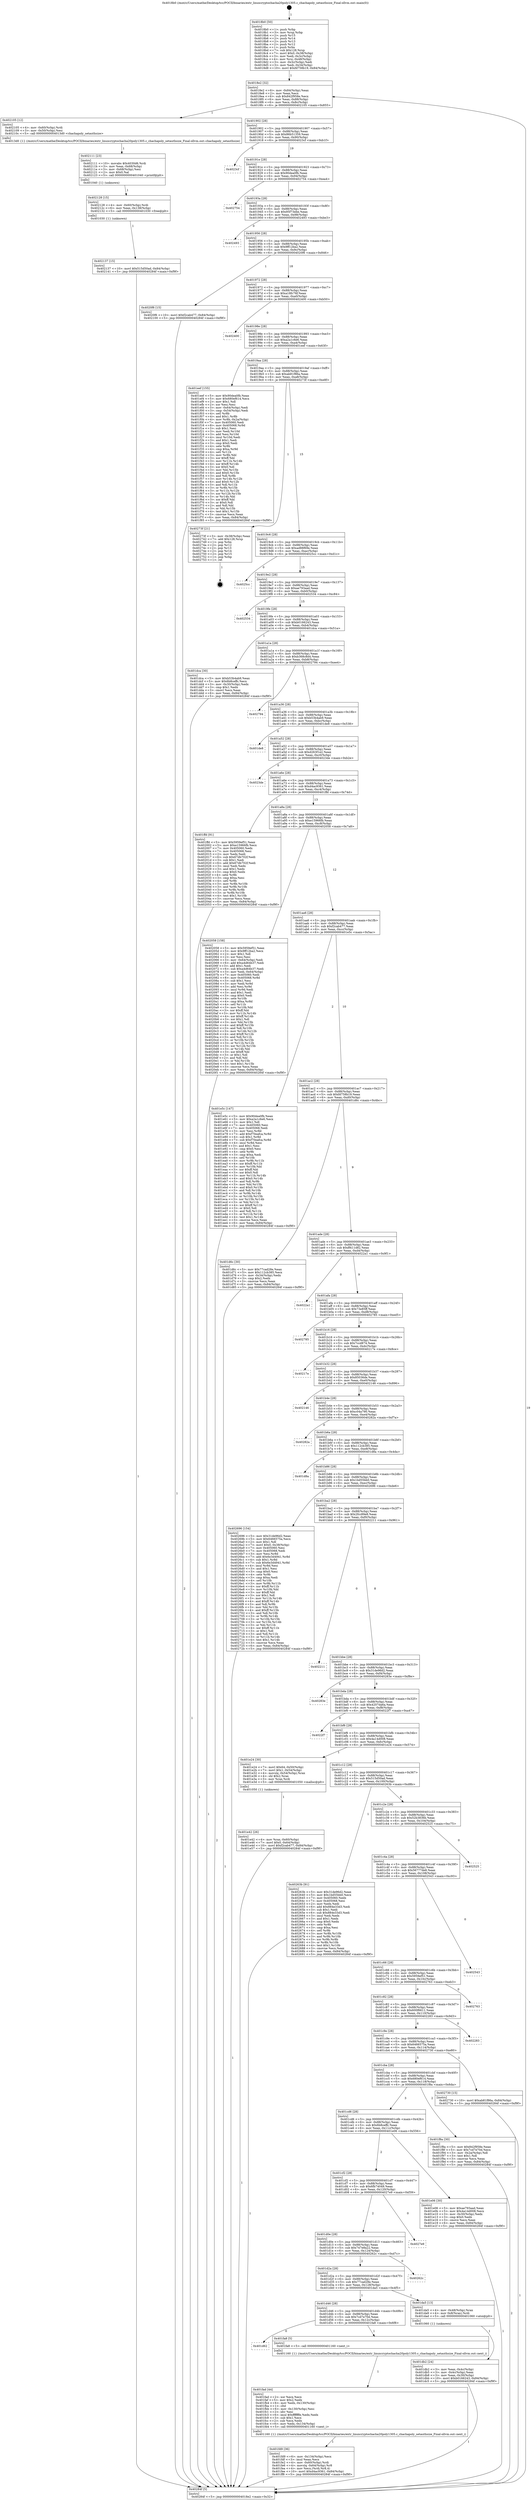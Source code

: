 digraph "0x4018b0" {
  label = "0x4018b0 (/mnt/c/Users/mathe/Desktop/tcc/POCII/binaries/extr_linuxcryptochacha20poly1305.c_chachapoly_setauthsize_Final-ollvm.out::main(0))"
  labelloc = "t"
  node[shape=record]

  Entry [label="",width=0.3,height=0.3,shape=circle,fillcolor=black,style=filled]
  "0x4018e2" [label="{
     0x4018e2 [32]\l
     | [instrs]\l
     &nbsp;&nbsp;0x4018e2 \<+6\>: mov -0x84(%rbp),%eax\l
     &nbsp;&nbsp;0x4018e8 \<+2\>: mov %eax,%ecx\l
     &nbsp;&nbsp;0x4018ea \<+6\>: sub $0x842f958e,%ecx\l
     &nbsp;&nbsp;0x4018f0 \<+6\>: mov %eax,-0x88(%rbp)\l
     &nbsp;&nbsp;0x4018f6 \<+6\>: mov %ecx,-0x8c(%rbp)\l
     &nbsp;&nbsp;0x4018fc \<+6\>: je 0000000000402105 \<main+0x855\>\l
  }"]
  "0x402105" [label="{
     0x402105 [12]\l
     | [instrs]\l
     &nbsp;&nbsp;0x402105 \<+4\>: mov -0x60(%rbp),%rdi\l
     &nbsp;&nbsp;0x402109 \<+3\>: mov -0x50(%rbp),%esi\l
     &nbsp;&nbsp;0x40210c \<+5\>: call 00000000004013d0 \<chachapoly_setauthsize\>\l
     | [calls]\l
     &nbsp;&nbsp;0x4013d0 \{1\} (/mnt/c/Users/mathe/Desktop/tcc/POCII/binaries/extr_linuxcryptochacha20poly1305.c_chachapoly_setauthsize_Final-ollvm.out::chachapoly_setauthsize)\l
  }"]
  "0x401902" [label="{
     0x401902 [28]\l
     | [instrs]\l
     &nbsp;&nbsp;0x401902 \<+5\>: jmp 0000000000401907 \<main+0x57\>\l
     &nbsp;&nbsp;0x401907 \<+6\>: mov -0x88(%rbp),%eax\l
     &nbsp;&nbsp;0x40190d \<+5\>: sub $0x86b51359,%eax\l
     &nbsp;&nbsp;0x401912 \<+6\>: mov %eax,-0x90(%rbp)\l
     &nbsp;&nbsp;0x401918 \<+6\>: je 00000000004023cf \<main+0xb1f\>\l
  }"]
  Exit [label="",width=0.3,height=0.3,shape=circle,fillcolor=black,style=filled,peripheries=2]
  "0x4023cf" [label="{
     0x4023cf\l
  }", style=dashed]
  "0x40191e" [label="{
     0x40191e [28]\l
     | [instrs]\l
     &nbsp;&nbsp;0x40191e \<+5\>: jmp 0000000000401923 \<main+0x73\>\l
     &nbsp;&nbsp;0x401923 \<+6\>: mov -0x88(%rbp),%eax\l
     &nbsp;&nbsp;0x401929 \<+5\>: sub $0x90dea0fb,%eax\l
     &nbsp;&nbsp;0x40192e \<+6\>: mov %eax,-0x94(%rbp)\l
     &nbsp;&nbsp;0x401934 \<+6\>: je 0000000000402754 \<main+0xea4\>\l
  }"]
  "0x402137" [label="{
     0x402137 [15]\l
     | [instrs]\l
     &nbsp;&nbsp;0x402137 \<+10\>: movl $0x515d50ad,-0x84(%rbp)\l
     &nbsp;&nbsp;0x402141 \<+5\>: jmp 000000000040284f \<main+0xf9f\>\l
  }"]
  "0x402754" [label="{
     0x402754\l
  }", style=dashed]
  "0x40193a" [label="{
     0x40193a [28]\l
     | [instrs]\l
     &nbsp;&nbsp;0x40193a \<+5\>: jmp 000000000040193f \<main+0x8f\>\l
     &nbsp;&nbsp;0x40193f \<+6\>: mov -0x88(%rbp),%eax\l
     &nbsp;&nbsp;0x401945 \<+5\>: sub $0x95f73ebe,%eax\l
     &nbsp;&nbsp;0x40194a \<+6\>: mov %eax,-0x98(%rbp)\l
     &nbsp;&nbsp;0x401950 \<+6\>: je 0000000000402493 \<main+0xbe3\>\l
  }"]
  "0x402128" [label="{
     0x402128 [15]\l
     | [instrs]\l
     &nbsp;&nbsp;0x402128 \<+4\>: mov -0x60(%rbp),%rdi\l
     &nbsp;&nbsp;0x40212c \<+6\>: mov %eax,-0x138(%rbp)\l
     &nbsp;&nbsp;0x402132 \<+5\>: call 0000000000401030 \<free@plt\>\l
     | [calls]\l
     &nbsp;&nbsp;0x401030 \{1\} (unknown)\l
  }"]
  "0x402493" [label="{
     0x402493\l
  }", style=dashed]
  "0x401956" [label="{
     0x401956 [28]\l
     | [instrs]\l
     &nbsp;&nbsp;0x401956 \<+5\>: jmp 000000000040195b \<main+0xab\>\l
     &nbsp;&nbsp;0x40195b \<+6\>: mov -0x88(%rbp),%eax\l
     &nbsp;&nbsp;0x401961 \<+5\>: sub $0x9ff12ba2,%eax\l
     &nbsp;&nbsp;0x401966 \<+6\>: mov %eax,-0x9c(%rbp)\l
     &nbsp;&nbsp;0x40196c \<+6\>: je 00000000004020f6 \<main+0x846\>\l
  }"]
  "0x402111" [label="{
     0x402111 [23]\l
     | [instrs]\l
     &nbsp;&nbsp;0x402111 \<+10\>: movabs $0x4030d6,%rdi\l
     &nbsp;&nbsp;0x40211b \<+3\>: mov %eax,-0x68(%rbp)\l
     &nbsp;&nbsp;0x40211e \<+3\>: mov -0x68(%rbp),%esi\l
     &nbsp;&nbsp;0x402121 \<+2\>: mov $0x0,%al\l
     &nbsp;&nbsp;0x402123 \<+5\>: call 0000000000401040 \<printf@plt\>\l
     | [calls]\l
     &nbsp;&nbsp;0x401040 \{1\} (unknown)\l
  }"]
  "0x4020f6" [label="{
     0x4020f6 [15]\l
     | [instrs]\l
     &nbsp;&nbsp;0x4020f6 \<+10\>: movl $0xf2cab477,-0x84(%rbp)\l
     &nbsp;&nbsp;0x402100 \<+5\>: jmp 000000000040284f \<main+0xf9f\>\l
  }"]
  "0x401972" [label="{
     0x401972 [28]\l
     | [instrs]\l
     &nbsp;&nbsp;0x401972 \<+5\>: jmp 0000000000401977 \<main+0xc7\>\l
     &nbsp;&nbsp;0x401977 \<+6\>: mov -0x88(%rbp),%eax\l
     &nbsp;&nbsp;0x40197d \<+5\>: sub $0xa18fc76f,%eax\l
     &nbsp;&nbsp;0x401982 \<+6\>: mov %eax,-0xa0(%rbp)\l
     &nbsp;&nbsp;0x401988 \<+6\>: je 0000000000402400 \<main+0xb50\>\l
  }"]
  "0x401fd9" [label="{
     0x401fd9 [36]\l
     | [instrs]\l
     &nbsp;&nbsp;0x401fd9 \<+6\>: mov -0x134(%rbp),%ecx\l
     &nbsp;&nbsp;0x401fdf \<+3\>: imul %eax,%ecx\l
     &nbsp;&nbsp;0x401fe2 \<+4\>: mov -0x60(%rbp),%rdi\l
     &nbsp;&nbsp;0x401fe6 \<+4\>: movslq -0x64(%rbp),%r8\l
     &nbsp;&nbsp;0x401fea \<+4\>: mov %ecx,(%rdi,%r8,4)\l
     &nbsp;&nbsp;0x401fee \<+10\>: movl $0xd4ac9361,-0x84(%rbp)\l
     &nbsp;&nbsp;0x401ff8 \<+5\>: jmp 000000000040284f \<main+0xf9f\>\l
  }"]
  "0x402400" [label="{
     0x402400\l
  }", style=dashed]
  "0x40198e" [label="{
     0x40198e [28]\l
     | [instrs]\l
     &nbsp;&nbsp;0x40198e \<+5\>: jmp 0000000000401993 \<main+0xe3\>\l
     &nbsp;&nbsp;0x401993 \<+6\>: mov -0x88(%rbp),%eax\l
     &nbsp;&nbsp;0x401999 \<+5\>: sub $0xa2a1c6e6,%eax\l
     &nbsp;&nbsp;0x40199e \<+6\>: mov %eax,-0xa4(%rbp)\l
     &nbsp;&nbsp;0x4019a4 \<+6\>: je 0000000000401eef \<main+0x63f\>\l
  }"]
  "0x401fad" [label="{
     0x401fad [44]\l
     | [instrs]\l
     &nbsp;&nbsp;0x401fad \<+2\>: xor %ecx,%ecx\l
     &nbsp;&nbsp;0x401faf \<+5\>: mov $0x2,%edx\l
     &nbsp;&nbsp;0x401fb4 \<+6\>: mov %edx,-0x130(%rbp)\l
     &nbsp;&nbsp;0x401fba \<+1\>: cltd\l
     &nbsp;&nbsp;0x401fbb \<+6\>: mov -0x130(%rbp),%esi\l
     &nbsp;&nbsp;0x401fc1 \<+2\>: idiv %esi\l
     &nbsp;&nbsp;0x401fc3 \<+6\>: imul $0xfffffffe,%edx,%edx\l
     &nbsp;&nbsp;0x401fc9 \<+3\>: sub $0x1,%ecx\l
     &nbsp;&nbsp;0x401fcc \<+2\>: sub %ecx,%edx\l
     &nbsp;&nbsp;0x401fce \<+6\>: mov %edx,-0x134(%rbp)\l
     &nbsp;&nbsp;0x401fd4 \<+5\>: call 0000000000401160 \<next_i\>\l
     | [calls]\l
     &nbsp;&nbsp;0x401160 \{1\} (/mnt/c/Users/mathe/Desktop/tcc/POCII/binaries/extr_linuxcryptochacha20poly1305.c_chachapoly_setauthsize_Final-ollvm.out::next_i)\l
  }"]
  "0x401eef" [label="{
     0x401eef [155]\l
     | [instrs]\l
     &nbsp;&nbsp;0x401eef \<+5\>: mov $0x90dea0fb,%eax\l
     &nbsp;&nbsp;0x401ef4 \<+5\>: mov $0x680ef614,%ecx\l
     &nbsp;&nbsp;0x401ef9 \<+2\>: mov $0x1,%dl\l
     &nbsp;&nbsp;0x401efb \<+2\>: xor %esi,%esi\l
     &nbsp;&nbsp;0x401efd \<+3\>: mov -0x64(%rbp),%edi\l
     &nbsp;&nbsp;0x401f00 \<+3\>: cmp -0x54(%rbp),%edi\l
     &nbsp;&nbsp;0x401f03 \<+4\>: setl %r8b\l
     &nbsp;&nbsp;0x401f07 \<+4\>: and $0x1,%r8b\l
     &nbsp;&nbsp;0x401f0b \<+4\>: mov %r8b,-0x2a(%rbp)\l
     &nbsp;&nbsp;0x401f0f \<+7\>: mov 0x405060,%edi\l
     &nbsp;&nbsp;0x401f16 \<+8\>: mov 0x405068,%r9d\l
     &nbsp;&nbsp;0x401f1e \<+3\>: sub $0x1,%esi\l
     &nbsp;&nbsp;0x401f21 \<+3\>: mov %edi,%r10d\l
     &nbsp;&nbsp;0x401f24 \<+3\>: add %esi,%r10d\l
     &nbsp;&nbsp;0x401f27 \<+4\>: imul %r10d,%edi\l
     &nbsp;&nbsp;0x401f2b \<+3\>: and $0x1,%edi\l
     &nbsp;&nbsp;0x401f2e \<+3\>: cmp $0x0,%edi\l
     &nbsp;&nbsp;0x401f31 \<+4\>: sete %r8b\l
     &nbsp;&nbsp;0x401f35 \<+4\>: cmp $0xa,%r9d\l
     &nbsp;&nbsp;0x401f39 \<+4\>: setl %r11b\l
     &nbsp;&nbsp;0x401f3d \<+3\>: mov %r8b,%bl\l
     &nbsp;&nbsp;0x401f40 \<+3\>: xor $0xff,%bl\l
     &nbsp;&nbsp;0x401f43 \<+3\>: mov %r11b,%r14b\l
     &nbsp;&nbsp;0x401f46 \<+4\>: xor $0xff,%r14b\l
     &nbsp;&nbsp;0x401f4a \<+3\>: xor $0x0,%dl\l
     &nbsp;&nbsp;0x401f4d \<+3\>: mov %bl,%r15b\l
     &nbsp;&nbsp;0x401f50 \<+4\>: and $0x0,%r15b\l
     &nbsp;&nbsp;0x401f54 \<+3\>: and %dl,%r8b\l
     &nbsp;&nbsp;0x401f57 \<+3\>: mov %r14b,%r12b\l
     &nbsp;&nbsp;0x401f5a \<+4\>: and $0x0,%r12b\l
     &nbsp;&nbsp;0x401f5e \<+3\>: and %dl,%r11b\l
     &nbsp;&nbsp;0x401f61 \<+3\>: or %r8b,%r15b\l
     &nbsp;&nbsp;0x401f64 \<+3\>: or %r11b,%r12b\l
     &nbsp;&nbsp;0x401f67 \<+3\>: xor %r12b,%r15b\l
     &nbsp;&nbsp;0x401f6a \<+3\>: or %r14b,%bl\l
     &nbsp;&nbsp;0x401f6d \<+3\>: xor $0xff,%bl\l
     &nbsp;&nbsp;0x401f70 \<+3\>: or $0x0,%dl\l
     &nbsp;&nbsp;0x401f73 \<+2\>: and %dl,%bl\l
     &nbsp;&nbsp;0x401f75 \<+3\>: or %bl,%r15b\l
     &nbsp;&nbsp;0x401f78 \<+4\>: test $0x1,%r15b\l
     &nbsp;&nbsp;0x401f7c \<+3\>: cmovne %ecx,%eax\l
     &nbsp;&nbsp;0x401f7f \<+6\>: mov %eax,-0x84(%rbp)\l
     &nbsp;&nbsp;0x401f85 \<+5\>: jmp 000000000040284f \<main+0xf9f\>\l
  }"]
  "0x4019aa" [label="{
     0x4019aa [28]\l
     | [instrs]\l
     &nbsp;&nbsp;0x4019aa \<+5\>: jmp 00000000004019af \<main+0xff\>\l
     &nbsp;&nbsp;0x4019af \<+6\>: mov -0x88(%rbp),%eax\l
     &nbsp;&nbsp;0x4019b5 \<+5\>: sub $0xab81f86a,%eax\l
     &nbsp;&nbsp;0x4019ba \<+6\>: mov %eax,-0xa8(%rbp)\l
     &nbsp;&nbsp;0x4019c0 \<+6\>: je 000000000040273f \<main+0xe8f\>\l
  }"]
  "0x401d62" [label="{
     0x401d62\l
  }", style=dashed]
  "0x40273f" [label="{
     0x40273f [21]\l
     | [instrs]\l
     &nbsp;&nbsp;0x40273f \<+3\>: mov -0x38(%rbp),%eax\l
     &nbsp;&nbsp;0x402742 \<+7\>: add $0x128,%rsp\l
     &nbsp;&nbsp;0x402749 \<+1\>: pop %rbx\l
     &nbsp;&nbsp;0x40274a \<+2\>: pop %r12\l
     &nbsp;&nbsp;0x40274c \<+2\>: pop %r13\l
     &nbsp;&nbsp;0x40274e \<+2\>: pop %r14\l
     &nbsp;&nbsp;0x402750 \<+2\>: pop %r15\l
     &nbsp;&nbsp;0x402752 \<+1\>: pop %rbp\l
     &nbsp;&nbsp;0x402753 \<+1\>: ret\l
  }"]
  "0x4019c6" [label="{
     0x4019c6 [28]\l
     | [instrs]\l
     &nbsp;&nbsp;0x4019c6 \<+5\>: jmp 00000000004019cb \<main+0x11b\>\l
     &nbsp;&nbsp;0x4019cb \<+6\>: mov -0x88(%rbp),%eax\l
     &nbsp;&nbsp;0x4019d1 \<+5\>: sub $0xad88f69e,%eax\l
     &nbsp;&nbsp;0x4019d6 \<+6\>: mov %eax,-0xac(%rbp)\l
     &nbsp;&nbsp;0x4019dc \<+6\>: je 00000000004025cc \<main+0xd1c\>\l
  }"]
  "0x401fa8" [label="{
     0x401fa8 [5]\l
     | [instrs]\l
     &nbsp;&nbsp;0x401fa8 \<+5\>: call 0000000000401160 \<next_i\>\l
     | [calls]\l
     &nbsp;&nbsp;0x401160 \{1\} (/mnt/c/Users/mathe/Desktop/tcc/POCII/binaries/extr_linuxcryptochacha20poly1305.c_chachapoly_setauthsize_Final-ollvm.out::next_i)\l
  }"]
  "0x4025cc" [label="{
     0x4025cc\l
  }", style=dashed]
  "0x4019e2" [label="{
     0x4019e2 [28]\l
     | [instrs]\l
     &nbsp;&nbsp;0x4019e2 \<+5\>: jmp 00000000004019e7 \<main+0x137\>\l
     &nbsp;&nbsp;0x4019e7 \<+6\>: mov -0x88(%rbp),%eax\l
     &nbsp;&nbsp;0x4019ed \<+5\>: sub $0xae793aad,%eax\l
     &nbsp;&nbsp;0x4019f2 \<+6\>: mov %eax,-0xb0(%rbp)\l
     &nbsp;&nbsp;0x4019f8 \<+6\>: je 0000000000402534 \<main+0xc84\>\l
  }"]
  "0x401e42" [label="{
     0x401e42 [26]\l
     | [instrs]\l
     &nbsp;&nbsp;0x401e42 \<+4\>: mov %rax,-0x60(%rbp)\l
     &nbsp;&nbsp;0x401e46 \<+7\>: movl $0x0,-0x64(%rbp)\l
     &nbsp;&nbsp;0x401e4d \<+10\>: movl $0xf2cab477,-0x84(%rbp)\l
     &nbsp;&nbsp;0x401e57 \<+5\>: jmp 000000000040284f \<main+0xf9f\>\l
  }"]
  "0x402534" [label="{
     0x402534\l
  }", style=dashed]
  "0x4019fe" [label="{
     0x4019fe [28]\l
     | [instrs]\l
     &nbsp;&nbsp;0x4019fe \<+5\>: jmp 0000000000401a03 \<main+0x153\>\l
     &nbsp;&nbsp;0x401a03 \<+6\>: mov -0x88(%rbp),%eax\l
     &nbsp;&nbsp;0x401a09 \<+5\>: sub $0xb0166243,%eax\l
     &nbsp;&nbsp;0x401a0e \<+6\>: mov %eax,-0xb4(%rbp)\l
     &nbsp;&nbsp;0x401a14 \<+6\>: je 0000000000401dca \<main+0x51a\>\l
  }"]
  "0x401db2" [label="{
     0x401db2 [24]\l
     | [instrs]\l
     &nbsp;&nbsp;0x401db2 \<+3\>: mov %eax,-0x4c(%rbp)\l
     &nbsp;&nbsp;0x401db5 \<+3\>: mov -0x4c(%rbp),%eax\l
     &nbsp;&nbsp;0x401db8 \<+3\>: mov %eax,-0x30(%rbp)\l
     &nbsp;&nbsp;0x401dbb \<+10\>: movl $0xb0166243,-0x84(%rbp)\l
     &nbsp;&nbsp;0x401dc5 \<+5\>: jmp 000000000040284f \<main+0xf9f\>\l
  }"]
  "0x401dca" [label="{
     0x401dca [30]\l
     | [instrs]\l
     &nbsp;&nbsp;0x401dca \<+5\>: mov $0xb53b4ab9,%eax\l
     &nbsp;&nbsp;0x401dcf \<+5\>: mov $0x6b8ceffc,%ecx\l
     &nbsp;&nbsp;0x401dd4 \<+3\>: mov -0x30(%rbp),%edx\l
     &nbsp;&nbsp;0x401dd7 \<+3\>: cmp $0x1,%edx\l
     &nbsp;&nbsp;0x401dda \<+3\>: cmovl %ecx,%eax\l
     &nbsp;&nbsp;0x401ddd \<+6\>: mov %eax,-0x84(%rbp)\l
     &nbsp;&nbsp;0x401de3 \<+5\>: jmp 000000000040284f \<main+0xf9f\>\l
  }"]
  "0x401a1a" [label="{
     0x401a1a [28]\l
     | [instrs]\l
     &nbsp;&nbsp;0x401a1a \<+5\>: jmp 0000000000401a1f \<main+0x16f\>\l
     &nbsp;&nbsp;0x401a1f \<+6\>: mov -0x88(%rbp),%eax\l
     &nbsp;&nbsp;0x401a25 \<+5\>: sub $0xb368c8d4,%eax\l
     &nbsp;&nbsp;0x401a2a \<+6\>: mov %eax,-0xb8(%rbp)\l
     &nbsp;&nbsp;0x401a30 \<+6\>: je 0000000000402794 \<main+0xee4\>\l
  }"]
  "0x401d46" [label="{
     0x401d46 [28]\l
     | [instrs]\l
     &nbsp;&nbsp;0x401d46 \<+5\>: jmp 0000000000401d4b \<main+0x49b\>\l
     &nbsp;&nbsp;0x401d4b \<+6\>: mov -0x88(%rbp),%eax\l
     &nbsp;&nbsp;0x401d51 \<+5\>: sub $0x7cd7e70d,%eax\l
     &nbsp;&nbsp;0x401d56 \<+6\>: mov %eax,-0x12c(%rbp)\l
     &nbsp;&nbsp;0x401d5c \<+6\>: je 0000000000401fa8 \<main+0x6f8\>\l
  }"]
  "0x402794" [label="{
     0x402794\l
  }", style=dashed]
  "0x401a36" [label="{
     0x401a36 [28]\l
     | [instrs]\l
     &nbsp;&nbsp;0x401a36 \<+5\>: jmp 0000000000401a3b \<main+0x18b\>\l
     &nbsp;&nbsp;0x401a3b \<+6\>: mov -0x88(%rbp),%eax\l
     &nbsp;&nbsp;0x401a41 \<+5\>: sub $0xb53b4ab9,%eax\l
     &nbsp;&nbsp;0x401a46 \<+6\>: mov %eax,-0xbc(%rbp)\l
     &nbsp;&nbsp;0x401a4c \<+6\>: je 0000000000401de8 \<main+0x538\>\l
  }"]
  "0x401da5" [label="{
     0x401da5 [13]\l
     | [instrs]\l
     &nbsp;&nbsp;0x401da5 \<+4\>: mov -0x48(%rbp),%rax\l
     &nbsp;&nbsp;0x401da9 \<+4\>: mov 0x8(%rax),%rdi\l
     &nbsp;&nbsp;0x401dad \<+5\>: call 0000000000401060 \<atoi@plt\>\l
     | [calls]\l
     &nbsp;&nbsp;0x401060 \{1\} (unknown)\l
  }"]
  "0x401de8" [label="{
     0x401de8\l
  }", style=dashed]
  "0x401a52" [label="{
     0x401a52 [28]\l
     | [instrs]\l
     &nbsp;&nbsp;0x401a52 \<+5\>: jmp 0000000000401a57 \<main+0x1a7\>\l
     &nbsp;&nbsp;0x401a57 \<+6\>: mov -0x88(%rbp),%eax\l
     &nbsp;&nbsp;0x401a5d \<+5\>: sub $0xd263f1e2,%eax\l
     &nbsp;&nbsp;0x401a62 \<+6\>: mov %eax,-0xc0(%rbp)\l
     &nbsp;&nbsp;0x401a68 \<+6\>: je 00000000004023de \<main+0xb2e\>\l
  }"]
  "0x401d2a" [label="{
     0x401d2a [28]\l
     | [instrs]\l
     &nbsp;&nbsp;0x401d2a \<+5\>: jmp 0000000000401d2f \<main+0x47f\>\l
     &nbsp;&nbsp;0x401d2f \<+6\>: mov -0x88(%rbp),%eax\l
     &nbsp;&nbsp;0x401d35 \<+5\>: sub $0x77cad28e,%eax\l
     &nbsp;&nbsp;0x401d3a \<+6\>: mov %eax,-0x128(%rbp)\l
     &nbsp;&nbsp;0x401d40 \<+6\>: je 0000000000401da5 \<main+0x4f5\>\l
  }"]
  "0x4023de" [label="{
     0x4023de\l
  }", style=dashed]
  "0x401a6e" [label="{
     0x401a6e [28]\l
     | [instrs]\l
     &nbsp;&nbsp;0x401a6e \<+5\>: jmp 0000000000401a73 \<main+0x1c3\>\l
     &nbsp;&nbsp;0x401a73 \<+6\>: mov -0x88(%rbp),%eax\l
     &nbsp;&nbsp;0x401a79 \<+5\>: sub $0xd4ac9361,%eax\l
     &nbsp;&nbsp;0x401a7e \<+6\>: mov %eax,-0xc4(%rbp)\l
     &nbsp;&nbsp;0x401a84 \<+6\>: je 0000000000401ffd \<main+0x74d\>\l
  }"]
  "0x40262c" [label="{
     0x40262c\l
  }", style=dashed]
  "0x401ffd" [label="{
     0x401ffd [91]\l
     | [instrs]\l
     &nbsp;&nbsp;0x401ffd \<+5\>: mov $0x5959ef51,%eax\l
     &nbsp;&nbsp;0x402002 \<+5\>: mov $0xe15966fb,%ecx\l
     &nbsp;&nbsp;0x402007 \<+7\>: mov 0x405060,%edx\l
     &nbsp;&nbsp;0x40200e \<+7\>: mov 0x405068,%esi\l
     &nbsp;&nbsp;0x402015 \<+2\>: mov %edx,%edi\l
     &nbsp;&nbsp;0x402017 \<+6\>: sub $0x67db702f,%edi\l
     &nbsp;&nbsp;0x40201d \<+3\>: sub $0x1,%edi\l
     &nbsp;&nbsp;0x402020 \<+6\>: add $0x67db702f,%edi\l
     &nbsp;&nbsp;0x402026 \<+3\>: imul %edi,%edx\l
     &nbsp;&nbsp;0x402029 \<+3\>: and $0x1,%edx\l
     &nbsp;&nbsp;0x40202c \<+3\>: cmp $0x0,%edx\l
     &nbsp;&nbsp;0x40202f \<+4\>: sete %r8b\l
     &nbsp;&nbsp;0x402033 \<+3\>: cmp $0xa,%esi\l
     &nbsp;&nbsp;0x402036 \<+4\>: setl %r9b\l
     &nbsp;&nbsp;0x40203a \<+3\>: mov %r8b,%r10b\l
     &nbsp;&nbsp;0x40203d \<+3\>: and %r9b,%r10b\l
     &nbsp;&nbsp;0x402040 \<+3\>: xor %r9b,%r8b\l
     &nbsp;&nbsp;0x402043 \<+3\>: or %r8b,%r10b\l
     &nbsp;&nbsp;0x402046 \<+4\>: test $0x1,%r10b\l
     &nbsp;&nbsp;0x40204a \<+3\>: cmovne %ecx,%eax\l
     &nbsp;&nbsp;0x40204d \<+6\>: mov %eax,-0x84(%rbp)\l
     &nbsp;&nbsp;0x402053 \<+5\>: jmp 000000000040284f \<main+0xf9f\>\l
  }"]
  "0x401a8a" [label="{
     0x401a8a [28]\l
     | [instrs]\l
     &nbsp;&nbsp;0x401a8a \<+5\>: jmp 0000000000401a8f \<main+0x1df\>\l
     &nbsp;&nbsp;0x401a8f \<+6\>: mov -0x88(%rbp),%eax\l
     &nbsp;&nbsp;0x401a95 \<+5\>: sub $0xe15966fb,%eax\l
     &nbsp;&nbsp;0x401a9a \<+6\>: mov %eax,-0xc8(%rbp)\l
     &nbsp;&nbsp;0x401aa0 \<+6\>: je 0000000000402058 \<main+0x7a8\>\l
  }"]
  "0x401d0e" [label="{
     0x401d0e [28]\l
     | [instrs]\l
     &nbsp;&nbsp;0x401d0e \<+5\>: jmp 0000000000401d13 \<main+0x463\>\l
     &nbsp;&nbsp;0x401d13 \<+6\>: mov -0x88(%rbp),%eax\l
     &nbsp;&nbsp;0x401d19 \<+5\>: sub $0x747e8a22,%eax\l
     &nbsp;&nbsp;0x401d1e \<+6\>: mov %eax,-0x124(%rbp)\l
     &nbsp;&nbsp;0x401d24 \<+6\>: je 000000000040262c \<main+0xd7c\>\l
  }"]
  "0x402058" [label="{
     0x402058 [158]\l
     | [instrs]\l
     &nbsp;&nbsp;0x402058 \<+5\>: mov $0x5959ef51,%eax\l
     &nbsp;&nbsp;0x40205d \<+5\>: mov $0x9ff12ba2,%ecx\l
     &nbsp;&nbsp;0x402062 \<+2\>: mov $0x1,%dl\l
     &nbsp;&nbsp;0x402064 \<+2\>: xor %esi,%esi\l
     &nbsp;&nbsp;0x402066 \<+3\>: mov -0x64(%rbp),%edi\l
     &nbsp;&nbsp;0x402069 \<+6\>: add $0xa4d64b37,%edi\l
     &nbsp;&nbsp;0x40206f \<+3\>: add $0x1,%edi\l
     &nbsp;&nbsp;0x402072 \<+6\>: sub $0xa4d64b37,%edi\l
     &nbsp;&nbsp;0x402078 \<+3\>: mov %edi,-0x64(%rbp)\l
     &nbsp;&nbsp;0x40207b \<+7\>: mov 0x405060,%edi\l
     &nbsp;&nbsp;0x402082 \<+8\>: mov 0x405068,%r8d\l
     &nbsp;&nbsp;0x40208a \<+3\>: sub $0x1,%esi\l
     &nbsp;&nbsp;0x40208d \<+3\>: mov %edi,%r9d\l
     &nbsp;&nbsp;0x402090 \<+3\>: add %esi,%r9d\l
     &nbsp;&nbsp;0x402093 \<+4\>: imul %r9d,%edi\l
     &nbsp;&nbsp;0x402097 \<+3\>: and $0x1,%edi\l
     &nbsp;&nbsp;0x40209a \<+3\>: cmp $0x0,%edi\l
     &nbsp;&nbsp;0x40209d \<+4\>: sete %r10b\l
     &nbsp;&nbsp;0x4020a1 \<+4\>: cmp $0xa,%r8d\l
     &nbsp;&nbsp;0x4020a5 \<+4\>: setl %r11b\l
     &nbsp;&nbsp;0x4020a9 \<+3\>: mov %r10b,%bl\l
     &nbsp;&nbsp;0x4020ac \<+3\>: xor $0xff,%bl\l
     &nbsp;&nbsp;0x4020af \<+3\>: mov %r11b,%r14b\l
     &nbsp;&nbsp;0x4020b2 \<+4\>: xor $0xff,%r14b\l
     &nbsp;&nbsp;0x4020b6 \<+3\>: xor $0x1,%dl\l
     &nbsp;&nbsp;0x4020b9 \<+3\>: mov %bl,%r15b\l
     &nbsp;&nbsp;0x4020bc \<+4\>: and $0xff,%r15b\l
     &nbsp;&nbsp;0x4020c0 \<+3\>: and %dl,%r10b\l
     &nbsp;&nbsp;0x4020c3 \<+3\>: mov %r14b,%r12b\l
     &nbsp;&nbsp;0x4020c6 \<+4\>: and $0xff,%r12b\l
     &nbsp;&nbsp;0x4020ca \<+3\>: and %dl,%r11b\l
     &nbsp;&nbsp;0x4020cd \<+3\>: or %r10b,%r15b\l
     &nbsp;&nbsp;0x4020d0 \<+3\>: or %r11b,%r12b\l
     &nbsp;&nbsp;0x4020d3 \<+3\>: xor %r12b,%r15b\l
     &nbsp;&nbsp;0x4020d6 \<+3\>: or %r14b,%bl\l
     &nbsp;&nbsp;0x4020d9 \<+3\>: xor $0xff,%bl\l
     &nbsp;&nbsp;0x4020dc \<+3\>: or $0x1,%dl\l
     &nbsp;&nbsp;0x4020df \<+2\>: and %dl,%bl\l
     &nbsp;&nbsp;0x4020e1 \<+3\>: or %bl,%r15b\l
     &nbsp;&nbsp;0x4020e4 \<+4\>: test $0x1,%r15b\l
     &nbsp;&nbsp;0x4020e8 \<+3\>: cmovne %ecx,%eax\l
     &nbsp;&nbsp;0x4020eb \<+6\>: mov %eax,-0x84(%rbp)\l
     &nbsp;&nbsp;0x4020f1 \<+5\>: jmp 000000000040284f \<main+0xf9f\>\l
  }"]
  "0x401aa6" [label="{
     0x401aa6 [28]\l
     | [instrs]\l
     &nbsp;&nbsp;0x401aa6 \<+5\>: jmp 0000000000401aab \<main+0x1fb\>\l
     &nbsp;&nbsp;0x401aab \<+6\>: mov -0x88(%rbp),%eax\l
     &nbsp;&nbsp;0x401ab1 \<+5\>: sub $0xf2cab477,%eax\l
     &nbsp;&nbsp;0x401ab6 \<+6\>: mov %eax,-0xcc(%rbp)\l
     &nbsp;&nbsp;0x401abc \<+6\>: je 0000000000401e5c \<main+0x5ac\>\l
  }"]
  "0x4027e9" [label="{
     0x4027e9\l
  }", style=dashed]
  "0x401e5c" [label="{
     0x401e5c [147]\l
     | [instrs]\l
     &nbsp;&nbsp;0x401e5c \<+5\>: mov $0x90dea0fb,%eax\l
     &nbsp;&nbsp;0x401e61 \<+5\>: mov $0xa2a1c6e6,%ecx\l
     &nbsp;&nbsp;0x401e66 \<+2\>: mov $0x1,%dl\l
     &nbsp;&nbsp;0x401e68 \<+7\>: mov 0x405060,%esi\l
     &nbsp;&nbsp;0x401e6f \<+7\>: mov 0x405068,%edi\l
     &nbsp;&nbsp;0x401e76 \<+3\>: mov %esi,%r8d\l
     &nbsp;&nbsp;0x401e79 \<+7\>: add $0xf70eafca,%r8d\l
     &nbsp;&nbsp;0x401e80 \<+4\>: sub $0x1,%r8d\l
     &nbsp;&nbsp;0x401e84 \<+7\>: sub $0xf70eafca,%r8d\l
     &nbsp;&nbsp;0x401e8b \<+4\>: imul %r8d,%esi\l
     &nbsp;&nbsp;0x401e8f \<+3\>: and $0x1,%esi\l
     &nbsp;&nbsp;0x401e92 \<+3\>: cmp $0x0,%esi\l
     &nbsp;&nbsp;0x401e95 \<+4\>: sete %r9b\l
     &nbsp;&nbsp;0x401e99 \<+3\>: cmp $0xa,%edi\l
     &nbsp;&nbsp;0x401e9c \<+4\>: setl %r10b\l
     &nbsp;&nbsp;0x401ea0 \<+3\>: mov %r9b,%r11b\l
     &nbsp;&nbsp;0x401ea3 \<+4\>: xor $0xff,%r11b\l
     &nbsp;&nbsp;0x401ea7 \<+3\>: mov %r10b,%bl\l
     &nbsp;&nbsp;0x401eaa \<+3\>: xor $0xff,%bl\l
     &nbsp;&nbsp;0x401ead \<+3\>: xor $0x0,%dl\l
     &nbsp;&nbsp;0x401eb0 \<+3\>: mov %r11b,%r14b\l
     &nbsp;&nbsp;0x401eb3 \<+4\>: and $0x0,%r14b\l
     &nbsp;&nbsp;0x401eb7 \<+3\>: and %dl,%r9b\l
     &nbsp;&nbsp;0x401eba \<+3\>: mov %bl,%r15b\l
     &nbsp;&nbsp;0x401ebd \<+4\>: and $0x0,%r15b\l
     &nbsp;&nbsp;0x401ec1 \<+3\>: and %dl,%r10b\l
     &nbsp;&nbsp;0x401ec4 \<+3\>: or %r9b,%r14b\l
     &nbsp;&nbsp;0x401ec7 \<+3\>: or %r10b,%r15b\l
     &nbsp;&nbsp;0x401eca \<+3\>: xor %r15b,%r14b\l
     &nbsp;&nbsp;0x401ecd \<+3\>: or %bl,%r11b\l
     &nbsp;&nbsp;0x401ed0 \<+4\>: xor $0xff,%r11b\l
     &nbsp;&nbsp;0x401ed4 \<+3\>: or $0x0,%dl\l
     &nbsp;&nbsp;0x401ed7 \<+3\>: and %dl,%r11b\l
     &nbsp;&nbsp;0x401eda \<+3\>: or %r11b,%r14b\l
     &nbsp;&nbsp;0x401edd \<+4\>: test $0x1,%r14b\l
     &nbsp;&nbsp;0x401ee1 \<+3\>: cmovne %ecx,%eax\l
     &nbsp;&nbsp;0x401ee4 \<+6\>: mov %eax,-0x84(%rbp)\l
     &nbsp;&nbsp;0x401eea \<+5\>: jmp 000000000040284f \<main+0xf9f\>\l
  }"]
  "0x401ac2" [label="{
     0x401ac2 [28]\l
     | [instrs]\l
     &nbsp;&nbsp;0x401ac2 \<+5\>: jmp 0000000000401ac7 \<main+0x217\>\l
     &nbsp;&nbsp;0x401ac7 \<+6\>: mov -0x88(%rbp),%eax\l
     &nbsp;&nbsp;0x401acd \<+5\>: sub $0xfd758b19,%eax\l
     &nbsp;&nbsp;0x401ad2 \<+6\>: mov %eax,-0xd0(%rbp)\l
     &nbsp;&nbsp;0x401ad8 \<+6\>: je 0000000000401d6c \<main+0x4bc\>\l
  }"]
  "0x401cf2" [label="{
     0x401cf2 [28]\l
     | [instrs]\l
     &nbsp;&nbsp;0x401cf2 \<+5\>: jmp 0000000000401cf7 \<main+0x447\>\l
     &nbsp;&nbsp;0x401cf7 \<+6\>: mov -0x88(%rbp),%eax\l
     &nbsp;&nbsp;0x401cfd \<+5\>: sub $0x6fb74049,%eax\l
     &nbsp;&nbsp;0x401d02 \<+6\>: mov %eax,-0x120(%rbp)\l
     &nbsp;&nbsp;0x401d08 \<+6\>: je 00000000004027e9 \<main+0xf39\>\l
  }"]
  "0x401d6c" [label="{
     0x401d6c [30]\l
     | [instrs]\l
     &nbsp;&nbsp;0x401d6c \<+5\>: mov $0x77cad28e,%eax\l
     &nbsp;&nbsp;0x401d71 \<+5\>: mov $0x112cb385,%ecx\l
     &nbsp;&nbsp;0x401d76 \<+3\>: mov -0x34(%rbp),%edx\l
     &nbsp;&nbsp;0x401d79 \<+3\>: cmp $0x2,%edx\l
     &nbsp;&nbsp;0x401d7c \<+3\>: cmovne %ecx,%eax\l
     &nbsp;&nbsp;0x401d7f \<+6\>: mov %eax,-0x84(%rbp)\l
     &nbsp;&nbsp;0x401d85 \<+5\>: jmp 000000000040284f \<main+0xf9f\>\l
  }"]
  "0x401ade" [label="{
     0x401ade [28]\l
     | [instrs]\l
     &nbsp;&nbsp;0x401ade \<+5\>: jmp 0000000000401ae3 \<main+0x233\>\l
     &nbsp;&nbsp;0x401ae3 \<+6\>: mov -0x88(%rbp),%eax\l
     &nbsp;&nbsp;0x401ae9 \<+5\>: sub $0xff411d82,%eax\l
     &nbsp;&nbsp;0x401aee \<+6\>: mov %eax,-0xd4(%rbp)\l
     &nbsp;&nbsp;0x401af4 \<+6\>: je 00000000004022a1 \<main+0x9f1\>\l
  }"]
  "0x40284f" [label="{
     0x40284f [5]\l
     | [instrs]\l
     &nbsp;&nbsp;0x40284f \<+5\>: jmp 00000000004018e2 \<main+0x32\>\l
  }"]
  "0x4018b0" [label="{
     0x4018b0 [50]\l
     | [instrs]\l
     &nbsp;&nbsp;0x4018b0 \<+1\>: push %rbp\l
     &nbsp;&nbsp;0x4018b1 \<+3\>: mov %rsp,%rbp\l
     &nbsp;&nbsp;0x4018b4 \<+2\>: push %r15\l
     &nbsp;&nbsp;0x4018b6 \<+2\>: push %r14\l
     &nbsp;&nbsp;0x4018b8 \<+2\>: push %r13\l
     &nbsp;&nbsp;0x4018ba \<+2\>: push %r12\l
     &nbsp;&nbsp;0x4018bc \<+1\>: push %rbx\l
     &nbsp;&nbsp;0x4018bd \<+7\>: sub $0x128,%rsp\l
     &nbsp;&nbsp;0x4018c4 \<+7\>: movl $0x0,-0x38(%rbp)\l
     &nbsp;&nbsp;0x4018cb \<+3\>: mov %edi,-0x3c(%rbp)\l
     &nbsp;&nbsp;0x4018ce \<+4\>: mov %rsi,-0x48(%rbp)\l
     &nbsp;&nbsp;0x4018d2 \<+3\>: mov -0x3c(%rbp),%edi\l
     &nbsp;&nbsp;0x4018d5 \<+3\>: mov %edi,-0x34(%rbp)\l
     &nbsp;&nbsp;0x4018d8 \<+10\>: movl $0xfd758b19,-0x84(%rbp)\l
  }"]
  "0x401e06" [label="{
     0x401e06 [30]\l
     | [instrs]\l
     &nbsp;&nbsp;0x401e06 \<+5\>: mov $0xae793aad,%eax\l
     &nbsp;&nbsp;0x401e0b \<+5\>: mov $0x4a14d008,%ecx\l
     &nbsp;&nbsp;0x401e10 \<+3\>: mov -0x30(%rbp),%edx\l
     &nbsp;&nbsp;0x401e13 \<+3\>: cmp $0x0,%edx\l
     &nbsp;&nbsp;0x401e16 \<+3\>: cmove %ecx,%eax\l
     &nbsp;&nbsp;0x401e19 \<+6\>: mov %eax,-0x84(%rbp)\l
     &nbsp;&nbsp;0x401e1f \<+5\>: jmp 000000000040284f \<main+0xf9f\>\l
  }"]
  "0x4022a1" [label="{
     0x4022a1\l
  }", style=dashed]
  "0x401afa" [label="{
     0x401afa [28]\l
     | [instrs]\l
     &nbsp;&nbsp;0x401afa \<+5\>: jmp 0000000000401aff \<main+0x24f\>\l
     &nbsp;&nbsp;0x401aff \<+6\>: mov -0x88(%rbp),%eax\l
     &nbsp;&nbsp;0x401b05 \<+5\>: sub $0x73e85ff,%eax\l
     &nbsp;&nbsp;0x401b0a \<+6\>: mov %eax,-0xd8(%rbp)\l
     &nbsp;&nbsp;0x401b10 \<+6\>: je 0000000000402785 \<main+0xed5\>\l
  }"]
  "0x401cd6" [label="{
     0x401cd6 [28]\l
     | [instrs]\l
     &nbsp;&nbsp;0x401cd6 \<+5\>: jmp 0000000000401cdb \<main+0x42b\>\l
     &nbsp;&nbsp;0x401cdb \<+6\>: mov -0x88(%rbp),%eax\l
     &nbsp;&nbsp;0x401ce1 \<+5\>: sub $0x6b8ceffc,%eax\l
     &nbsp;&nbsp;0x401ce6 \<+6\>: mov %eax,-0x11c(%rbp)\l
     &nbsp;&nbsp;0x401cec \<+6\>: je 0000000000401e06 \<main+0x556\>\l
  }"]
  "0x402785" [label="{
     0x402785\l
  }", style=dashed]
  "0x401b16" [label="{
     0x401b16 [28]\l
     | [instrs]\l
     &nbsp;&nbsp;0x401b16 \<+5\>: jmp 0000000000401b1b \<main+0x26b\>\l
     &nbsp;&nbsp;0x401b1b \<+6\>: mov -0x88(%rbp),%eax\l
     &nbsp;&nbsp;0x401b21 \<+5\>: sub $0x7ccd874,%eax\l
     &nbsp;&nbsp;0x401b26 \<+6\>: mov %eax,-0xdc(%rbp)\l
     &nbsp;&nbsp;0x401b2c \<+6\>: je 000000000040217e \<main+0x8ce\>\l
  }"]
  "0x401f8a" [label="{
     0x401f8a [30]\l
     | [instrs]\l
     &nbsp;&nbsp;0x401f8a \<+5\>: mov $0x842f958e,%eax\l
     &nbsp;&nbsp;0x401f8f \<+5\>: mov $0x7cd7e70d,%ecx\l
     &nbsp;&nbsp;0x401f94 \<+3\>: mov -0x2a(%rbp),%dl\l
     &nbsp;&nbsp;0x401f97 \<+3\>: test $0x1,%dl\l
     &nbsp;&nbsp;0x401f9a \<+3\>: cmovne %ecx,%eax\l
     &nbsp;&nbsp;0x401f9d \<+6\>: mov %eax,-0x84(%rbp)\l
     &nbsp;&nbsp;0x401fa3 \<+5\>: jmp 000000000040284f \<main+0xf9f\>\l
  }"]
  "0x40217e" [label="{
     0x40217e\l
  }", style=dashed]
  "0x401b32" [label="{
     0x401b32 [28]\l
     | [instrs]\l
     &nbsp;&nbsp;0x401b32 \<+5\>: jmp 0000000000401b37 \<main+0x287\>\l
     &nbsp;&nbsp;0x401b37 \<+6\>: mov -0x88(%rbp),%eax\l
     &nbsp;&nbsp;0x401b3d \<+5\>: sub $0x85036de,%eax\l
     &nbsp;&nbsp;0x401b42 \<+6\>: mov %eax,-0xe0(%rbp)\l
     &nbsp;&nbsp;0x401b48 \<+6\>: je 0000000000402146 \<main+0x896\>\l
  }"]
  "0x401cba" [label="{
     0x401cba [28]\l
     | [instrs]\l
     &nbsp;&nbsp;0x401cba \<+5\>: jmp 0000000000401cbf \<main+0x40f\>\l
     &nbsp;&nbsp;0x401cbf \<+6\>: mov -0x88(%rbp),%eax\l
     &nbsp;&nbsp;0x401cc5 \<+5\>: sub $0x680ef614,%eax\l
     &nbsp;&nbsp;0x401cca \<+6\>: mov %eax,-0x118(%rbp)\l
     &nbsp;&nbsp;0x401cd0 \<+6\>: je 0000000000401f8a \<main+0x6da\>\l
  }"]
  "0x402146" [label="{
     0x402146\l
  }", style=dashed]
  "0x401b4e" [label="{
     0x401b4e [28]\l
     | [instrs]\l
     &nbsp;&nbsp;0x401b4e \<+5\>: jmp 0000000000401b53 \<main+0x2a3\>\l
     &nbsp;&nbsp;0x401b53 \<+6\>: mov -0x88(%rbp),%eax\l
     &nbsp;&nbsp;0x401b59 \<+5\>: sub $0xc04a790,%eax\l
     &nbsp;&nbsp;0x401b5e \<+6\>: mov %eax,-0xe4(%rbp)\l
     &nbsp;&nbsp;0x401b64 \<+6\>: je 000000000040282a \<main+0xf7a\>\l
  }"]
  "0x402730" [label="{
     0x402730 [15]\l
     | [instrs]\l
     &nbsp;&nbsp;0x402730 \<+10\>: movl $0xab81f86a,-0x84(%rbp)\l
     &nbsp;&nbsp;0x40273a \<+5\>: jmp 000000000040284f \<main+0xf9f\>\l
  }"]
  "0x40282a" [label="{
     0x40282a\l
  }", style=dashed]
  "0x401b6a" [label="{
     0x401b6a [28]\l
     | [instrs]\l
     &nbsp;&nbsp;0x401b6a \<+5\>: jmp 0000000000401b6f \<main+0x2bf\>\l
     &nbsp;&nbsp;0x401b6f \<+6\>: mov -0x88(%rbp),%eax\l
     &nbsp;&nbsp;0x401b75 \<+5\>: sub $0x112cb385,%eax\l
     &nbsp;&nbsp;0x401b7a \<+6\>: mov %eax,-0xe8(%rbp)\l
     &nbsp;&nbsp;0x401b80 \<+6\>: je 0000000000401d8a \<main+0x4da\>\l
  }"]
  "0x401c9e" [label="{
     0x401c9e [28]\l
     | [instrs]\l
     &nbsp;&nbsp;0x401c9e \<+5\>: jmp 0000000000401ca3 \<main+0x3f3\>\l
     &nbsp;&nbsp;0x401ca3 \<+6\>: mov -0x88(%rbp),%eax\l
     &nbsp;&nbsp;0x401ca9 \<+5\>: sub $0x6466575a,%eax\l
     &nbsp;&nbsp;0x401cae \<+6\>: mov %eax,-0x114(%rbp)\l
     &nbsp;&nbsp;0x401cb4 \<+6\>: je 0000000000402730 \<main+0xe80\>\l
  }"]
  "0x401d8a" [label="{
     0x401d8a\l
  }", style=dashed]
  "0x401b86" [label="{
     0x401b86 [28]\l
     | [instrs]\l
     &nbsp;&nbsp;0x401b86 \<+5\>: jmp 0000000000401b8b \<main+0x2db\>\l
     &nbsp;&nbsp;0x401b8b \<+6\>: mov -0x88(%rbp),%eax\l
     &nbsp;&nbsp;0x401b91 \<+5\>: sub $0x1bd55bb0,%eax\l
     &nbsp;&nbsp;0x401b96 \<+6\>: mov %eax,-0xec(%rbp)\l
     &nbsp;&nbsp;0x401b9c \<+6\>: je 0000000000402696 \<main+0xde6\>\l
  }"]
  "0x402283" [label="{
     0x402283\l
  }", style=dashed]
  "0x402696" [label="{
     0x402696 [154]\l
     | [instrs]\l
     &nbsp;&nbsp;0x402696 \<+5\>: mov $0x31de96d2,%eax\l
     &nbsp;&nbsp;0x40269b \<+5\>: mov $0x6466575a,%ecx\l
     &nbsp;&nbsp;0x4026a0 \<+2\>: mov $0x1,%dl\l
     &nbsp;&nbsp;0x4026a2 \<+7\>: movl $0x0,-0x38(%rbp)\l
     &nbsp;&nbsp;0x4026a9 \<+7\>: mov 0x405060,%esi\l
     &nbsp;&nbsp;0x4026b0 \<+7\>: mov 0x405068,%edi\l
     &nbsp;&nbsp;0x4026b7 \<+3\>: mov %esi,%r8d\l
     &nbsp;&nbsp;0x4026ba \<+7\>: add $0x6e3d4941,%r8d\l
     &nbsp;&nbsp;0x4026c1 \<+4\>: sub $0x1,%r8d\l
     &nbsp;&nbsp;0x4026c5 \<+7\>: sub $0x6e3d4941,%r8d\l
     &nbsp;&nbsp;0x4026cc \<+4\>: imul %r8d,%esi\l
     &nbsp;&nbsp;0x4026d0 \<+3\>: and $0x1,%esi\l
     &nbsp;&nbsp;0x4026d3 \<+3\>: cmp $0x0,%esi\l
     &nbsp;&nbsp;0x4026d6 \<+4\>: sete %r9b\l
     &nbsp;&nbsp;0x4026da \<+3\>: cmp $0xa,%edi\l
     &nbsp;&nbsp;0x4026dd \<+4\>: setl %r10b\l
     &nbsp;&nbsp;0x4026e1 \<+3\>: mov %r9b,%r11b\l
     &nbsp;&nbsp;0x4026e4 \<+4\>: xor $0xff,%r11b\l
     &nbsp;&nbsp;0x4026e8 \<+3\>: mov %r10b,%bl\l
     &nbsp;&nbsp;0x4026eb \<+3\>: xor $0xff,%bl\l
     &nbsp;&nbsp;0x4026ee \<+3\>: xor $0x1,%dl\l
     &nbsp;&nbsp;0x4026f1 \<+3\>: mov %r11b,%r14b\l
     &nbsp;&nbsp;0x4026f4 \<+4\>: and $0xff,%r14b\l
     &nbsp;&nbsp;0x4026f8 \<+3\>: and %dl,%r9b\l
     &nbsp;&nbsp;0x4026fb \<+3\>: mov %bl,%r15b\l
     &nbsp;&nbsp;0x4026fe \<+4\>: and $0xff,%r15b\l
     &nbsp;&nbsp;0x402702 \<+3\>: and %dl,%r10b\l
     &nbsp;&nbsp;0x402705 \<+3\>: or %r9b,%r14b\l
     &nbsp;&nbsp;0x402708 \<+3\>: or %r10b,%r15b\l
     &nbsp;&nbsp;0x40270b \<+3\>: xor %r15b,%r14b\l
     &nbsp;&nbsp;0x40270e \<+3\>: or %bl,%r11b\l
     &nbsp;&nbsp;0x402711 \<+4\>: xor $0xff,%r11b\l
     &nbsp;&nbsp;0x402715 \<+3\>: or $0x1,%dl\l
     &nbsp;&nbsp;0x402718 \<+3\>: and %dl,%r11b\l
     &nbsp;&nbsp;0x40271b \<+3\>: or %r11b,%r14b\l
     &nbsp;&nbsp;0x40271e \<+4\>: test $0x1,%r14b\l
     &nbsp;&nbsp;0x402722 \<+3\>: cmovne %ecx,%eax\l
     &nbsp;&nbsp;0x402725 \<+6\>: mov %eax,-0x84(%rbp)\l
     &nbsp;&nbsp;0x40272b \<+5\>: jmp 000000000040284f \<main+0xf9f\>\l
  }"]
  "0x401ba2" [label="{
     0x401ba2 [28]\l
     | [instrs]\l
     &nbsp;&nbsp;0x401ba2 \<+5\>: jmp 0000000000401ba7 \<main+0x2f7\>\l
     &nbsp;&nbsp;0x401ba7 \<+6\>: mov -0x88(%rbp),%eax\l
     &nbsp;&nbsp;0x401bad \<+5\>: sub $0x2fcc89e8,%eax\l
     &nbsp;&nbsp;0x401bb2 \<+6\>: mov %eax,-0xf0(%rbp)\l
     &nbsp;&nbsp;0x401bb8 \<+6\>: je 0000000000402211 \<main+0x961\>\l
  }"]
  "0x401c82" [label="{
     0x401c82 [28]\l
     | [instrs]\l
     &nbsp;&nbsp;0x401c82 \<+5\>: jmp 0000000000401c87 \<main+0x3d7\>\l
     &nbsp;&nbsp;0x401c87 \<+6\>: mov -0x88(%rbp),%eax\l
     &nbsp;&nbsp;0x401c8d \<+5\>: sub $0x600f6611,%eax\l
     &nbsp;&nbsp;0x401c92 \<+6\>: mov %eax,-0x110(%rbp)\l
     &nbsp;&nbsp;0x401c98 \<+6\>: je 0000000000402283 \<main+0x9d3\>\l
  }"]
  "0x402211" [label="{
     0x402211\l
  }", style=dashed]
  "0x401bbe" [label="{
     0x401bbe [28]\l
     | [instrs]\l
     &nbsp;&nbsp;0x401bbe \<+5\>: jmp 0000000000401bc3 \<main+0x313\>\l
     &nbsp;&nbsp;0x401bc3 \<+6\>: mov -0x88(%rbp),%eax\l
     &nbsp;&nbsp;0x401bc9 \<+5\>: sub $0x31de96d2,%eax\l
     &nbsp;&nbsp;0x401bce \<+6\>: mov %eax,-0xf4(%rbp)\l
     &nbsp;&nbsp;0x401bd4 \<+6\>: je 000000000040283e \<main+0xf8e\>\l
  }"]
  "0x402763" [label="{
     0x402763\l
  }", style=dashed]
  "0x40283e" [label="{
     0x40283e\l
  }", style=dashed]
  "0x401bda" [label="{
     0x401bda [28]\l
     | [instrs]\l
     &nbsp;&nbsp;0x401bda \<+5\>: jmp 0000000000401bdf \<main+0x32f\>\l
     &nbsp;&nbsp;0x401bdf \<+6\>: mov -0x88(%rbp),%eax\l
     &nbsp;&nbsp;0x401be5 \<+5\>: sub $0x4207da6a,%eax\l
     &nbsp;&nbsp;0x401bea \<+6\>: mov %eax,-0xf8(%rbp)\l
     &nbsp;&nbsp;0x401bf0 \<+6\>: je 00000000004022f7 \<main+0xa47\>\l
  }"]
  "0x401c66" [label="{
     0x401c66 [28]\l
     | [instrs]\l
     &nbsp;&nbsp;0x401c66 \<+5\>: jmp 0000000000401c6b \<main+0x3bb\>\l
     &nbsp;&nbsp;0x401c6b \<+6\>: mov -0x88(%rbp),%eax\l
     &nbsp;&nbsp;0x401c71 \<+5\>: sub $0x5959ef51,%eax\l
     &nbsp;&nbsp;0x401c76 \<+6\>: mov %eax,-0x10c(%rbp)\l
     &nbsp;&nbsp;0x401c7c \<+6\>: je 0000000000402763 \<main+0xeb3\>\l
  }"]
  "0x4022f7" [label="{
     0x4022f7\l
  }", style=dashed]
  "0x401bf6" [label="{
     0x401bf6 [28]\l
     | [instrs]\l
     &nbsp;&nbsp;0x401bf6 \<+5\>: jmp 0000000000401bfb \<main+0x34b\>\l
     &nbsp;&nbsp;0x401bfb \<+6\>: mov -0x88(%rbp),%eax\l
     &nbsp;&nbsp;0x401c01 \<+5\>: sub $0x4a14d008,%eax\l
     &nbsp;&nbsp;0x401c06 \<+6\>: mov %eax,-0xfc(%rbp)\l
     &nbsp;&nbsp;0x401c0c \<+6\>: je 0000000000401e24 \<main+0x574\>\l
  }"]
  "0x402543" [label="{
     0x402543\l
  }", style=dashed]
  "0x401e24" [label="{
     0x401e24 [30]\l
     | [instrs]\l
     &nbsp;&nbsp;0x401e24 \<+7\>: movl $0x64,-0x50(%rbp)\l
     &nbsp;&nbsp;0x401e2b \<+7\>: movl $0x1,-0x54(%rbp)\l
     &nbsp;&nbsp;0x401e32 \<+4\>: movslq -0x54(%rbp),%rax\l
     &nbsp;&nbsp;0x401e36 \<+4\>: shl $0x2,%rax\l
     &nbsp;&nbsp;0x401e3a \<+3\>: mov %rax,%rdi\l
     &nbsp;&nbsp;0x401e3d \<+5\>: call 0000000000401050 \<malloc@plt\>\l
     | [calls]\l
     &nbsp;&nbsp;0x401050 \{1\} (unknown)\l
  }"]
  "0x401c12" [label="{
     0x401c12 [28]\l
     | [instrs]\l
     &nbsp;&nbsp;0x401c12 \<+5\>: jmp 0000000000401c17 \<main+0x367\>\l
     &nbsp;&nbsp;0x401c17 \<+6\>: mov -0x88(%rbp),%eax\l
     &nbsp;&nbsp;0x401c1d \<+5\>: sub $0x515d50ad,%eax\l
     &nbsp;&nbsp;0x401c22 \<+6\>: mov %eax,-0x100(%rbp)\l
     &nbsp;&nbsp;0x401c28 \<+6\>: je 000000000040263b \<main+0xd8b\>\l
  }"]
  "0x401c4a" [label="{
     0x401c4a [28]\l
     | [instrs]\l
     &nbsp;&nbsp;0x401c4a \<+5\>: jmp 0000000000401c4f \<main+0x39f\>\l
     &nbsp;&nbsp;0x401c4f \<+6\>: mov -0x88(%rbp),%eax\l
     &nbsp;&nbsp;0x401c55 \<+5\>: sub $0x56777de8,%eax\l
     &nbsp;&nbsp;0x401c5a \<+6\>: mov %eax,-0x108(%rbp)\l
     &nbsp;&nbsp;0x401c60 \<+6\>: je 0000000000402543 \<main+0xc93\>\l
  }"]
  "0x40263b" [label="{
     0x40263b [91]\l
     | [instrs]\l
     &nbsp;&nbsp;0x40263b \<+5\>: mov $0x31de96d2,%eax\l
     &nbsp;&nbsp;0x402640 \<+5\>: mov $0x1bd55bb0,%ecx\l
     &nbsp;&nbsp;0x402645 \<+7\>: mov 0x405060,%edx\l
     &nbsp;&nbsp;0x40264c \<+7\>: mov 0x405068,%esi\l
     &nbsp;&nbsp;0x402653 \<+2\>: mov %edx,%edi\l
     &nbsp;&nbsp;0x402655 \<+6\>: add $0x884e33d3,%edi\l
     &nbsp;&nbsp;0x40265b \<+3\>: sub $0x1,%edi\l
     &nbsp;&nbsp;0x40265e \<+6\>: sub $0x884e33d3,%edi\l
     &nbsp;&nbsp;0x402664 \<+3\>: imul %edi,%edx\l
     &nbsp;&nbsp;0x402667 \<+3\>: and $0x1,%edx\l
     &nbsp;&nbsp;0x40266a \<+3\>: cmp $0x0,%edx\l
     &nbsp;&nbsp;0x40266d \<+4\>: sete %r8b\l
     &nbsp;&nbsp;0x402671 \<+3\>: cmp $0xa,%esi\l
     &nbsp;&nbsp;0x402674 \<+4\>: setl %r9b\l
     &nbsp;&nbsp;0x402678 \<+3\>: mov %r8b,%r10b\l
     &nbsp;&nbsp;0x40267b \<+3\>: and %r9b,%r10b\l
     &nbsp;&nbsp;0x40267e \<+3\>: xor %r9b,%r8b\l
     &nbsp;&nbsp;0x402681 \<+3\>: or %r8b,%r10b\l
     &nbsp;&nbsp;0x402684 \<+4\>: test $0x1,%r10b\l
     &nbsp;&nbsp;0x402688 \<+3\>: cmovne %ecx,%eax\l
     &nbsp;&nbsp;0x40268b \<+6\>: mov %eax,-0x84(%rbp)\l
     &nbsp;&nbsp;0x402691 \<+5\>: jmp 000000000040284f \<main+0xf9f\>\l
  }"]
  "0x401c2e" [label="{
     0x401c2e [28]\l
     | [instrs]\l
     &nbsp;&nbsp;0x401c2e \<+5\>: jmp 0000000000401c33 \<main+0x383\>\l
     &nbsp;&nbsp;0x401c33 \<+6\>: mov -0x88(%rbp),%eax\l
     &nbsp;&nbsp;0x401c39 \<+5\>: sub $0x52b3836b,%eax\l
     &nbsp;&nbsp;0x401c3e \<+6\>: mov %eax,-0x104(%rbp)\l
     &nbsp;&nbsp;0x401c44 \<+6\>: je 0000000000402525 \<main+0xc75\>\l
  }"]
  "0x402525" [label="{
     0x402525\l
  }", style=dashed]
  Entry -> "0x4018b0" [label=" 1"]
  "0x4018e2" -> "0x402105" [label=" 1"]
  "0x4018e2" -> "0x401902" [label=" 19"]
  "0x40273f" -> Exit [label=" 1"]
  "0x401902" -> "0x4023cf" [label=" 0"]
  "0x401902" -> "0x40191e" [label=" 19"]
  "0x402730" -> "0x40284f" [label=" 1"]
  "0x40191e" -> "0x402754" [label=" 0"]
  "0x40191e" -> "0x40193a" [label=" 19"]
  "0x402696" -> "0x40284f" [label=" 1"]
  "0x40193a" -> "0x402493" [label=" 0"]
  "0x40193a" -> "0x401956" [label=" 19"]
  "0x40263b" -> "0x40284f" [label=" 1"]
  "0x401956" -> "0x4020f6" [label=" 1"]
  "0x401956" -> "0x401972" [label=" 18"]
  "0x402137" -> "0x40284f" [label=" 1"]
  "0x401972" -> "0x402400" [label=" 0"]
  "0x401972" -> "0x40198e" [label=" 18"]
  "0x402128" -> "0x402137" [label=" 1"]
  "0x40198e" -> "0x401eef" [label=" 2"]
  "0x40198e" -> "0x4019aa" [label=" 16"]
  "0x402111" -> "0x402128" [label=" 1"]
  "0x4019aa" -> "0x40273f" [label=" 1"]
  "0x4019aa" -> "0x4019c6" [label=" 15"]
  "0x402105" -> "0x402111" [label=" 1"]
  "0x4019c6" -> "0x4025cc" [label=" 0"]
  "0x4019c6" -> "0x4019e2" [label=" 15"]
  "0x4020f6" -> "0x40284f" [label=" 1"]
  "0x4019e2" -> "0x402534" [label=" 0"]
  "0x4019e2" -> "0x4019fe" [label=" 15"]
  "0x401ffd" -> "0x40284f" [label=" 1"]
  "0x4019fe" -> "0x401dca" [label=" 1"]
  "0x4019fe" -> "0x401a1a" [label=" 14"]
  "0x401fd9" -> "0x40284f" [label=" 1"]
  "0x401a1a" -> "0x402794" [label=" 0"]
  "0x401a1a" -> "0x401a36" [label=" 14"]
  "0x401fad" -> "0x401fd9" [label=" 1"]
  "0x401a36" -> "0x401de8" [label=" 0"]
  "0x401a36" -> "0x401a52" [label=" 14"]
  "0x401fa8" -> "0x401fad" [label=" 1"]
  "0x401a52" -> "0x4023de" [label=" 0"]
  "0x401a52" -> "0x401a6e" [label=" 14"]
  "0x401d46" -> "0x401fa8" [label=" 1"]
  "0x401a6e" -> "0x401ffd" [label=" 1"]
  "0x401a6e" -> "0x401a8a" [label=" 13"]
  "0x402058" -> "0x40284f" [label=" 1"]
  "0x401a8a" -> "0x402058" [label=" 1"]
  "0x401a8a" -> "0x401aa6" [label=" 12"]
  "0x401eef" -> "0x40284f" [label=" 2"]
  "0x401aa6" -> "0x401e5c" [label=" 2"]
  "0x401aa6" -> "0x401ac2" [label=" 10"]
  "0x401e5c" -> "0x40284f" [label=" 2"]
  "0x401ac2" -> "0x401d6c" [label=" 1"]
  "0x401ac2" -> "0x401ade" [label=" 9"]
  "0x401d6c" -> "0x40284f" [label=" 1"]
  "0x4018b0" -> "0x4018e2" [label=" 1"]
  "0x40284f" -> "0x4018e2" [label=" 19"]
  "0x401e24" -> "0x401e42" [label=" 1"]
  "0x401ade" -> "0x4022a1" [label=" 0"]
  "0x401ade" -> "0x401afa" [label=" 9"]
  "0x401e06" -> "0x40284f" [label=" 1"]
  "0x401afa" -> "0x402785" [label=" 0"]
  "0x401afa" -> "0x401b16" [label=" 9"]
  "0x401db2" -> "0x40284f" [label=" 1"]
  "0x401b16" -> "0x40217e" [label=" 0"]
  "0x401b16" -> "0x401b32" [label=" 9"]
  "0x401da5" -> "0x401db2" [label=" 1"]
  "0x401b32" -> "0x402146" [label=" 0"]
  "0x401b32" -> "0x401b4e" [label=" 9"]
  "0x401d2a" -> "0x401da5" [label=" 1"]
  "0x401b4e" -> "0x40282a" [label=" 0"]
  "0x401b4e" -> "0x401b6a" [label=" 9"]
  "0x401d46" -> "0x401d62" [label=" 0"]
  "0x401b6a" -> "0x401d8a" [label=" 0"]
  "0x401b6a" -> "0x401b86" [label=" 9"]
  "0x401d0e" -> "0x40262c" [label=" 0"]
  "0x401b86" -> "0x402696" [label=" 1"]
  "0x401b86" -> "0x401ba2" [label=" 8"]
  "0x401f8a" -> "0x40284f" [label=" 2"]
  "0x401ba2" -> "0x402211" [label=" 0"]
  "0x401ba2" -> "0x401bbe" [label=" 8"]
  "0x401cf2" -> "0x4027e9" [label=" 0"]
  "0x401bbe" -> "0x40283e" [label=" 0"]
  "0x401bbe" -> "0x401bda" [label=" 8"]
  "0x401e42" -> "0x40284f" [label=" 1"]
  "0x401bda" -> "0x4022f7" [label=" 0"]
  "0x401bda" -> "0x401bf6" [label=" 8"]
  "0x401cd6" -> "0x401e06" [label=" 1"]
  "0x401bf6" -> "0x401e24" [label=" 1"]
  "0x401bf6" -> "0x401c12" [label=" 7"]
  "0x401dca" -> "0x40284f" [label=" 1"]
  "0x401c12" -> "0x40263b" [label=" 1"]
  "0x401c12" -> "0x401c2e" [label=" 6"]
  "0x401cba" -> "0x401f8a" [label=" 2"]
  "0x401c2e" -> "0x402525" [label=" 0"]
  "0x401c2e" -> "0x401c4a" [label=" 6"]
  "0x401cba" -> "0x401cd6" [label=" 3"]
  "0x401c4a" -> "0x402543" [label=" 0"]
  "0x401c4a" -> "0x401c66" [label=" 6"]
  "0x401cd6" -> "0x401cf2" [label=" 2"]
  "0x401c66" -> "0x402763" [label=" 0"]
  "0x401c66" -> "0x401c82" [label=" 6"]
  "0x401cf2" -> "0x401d0e" [label=" 2"]
  "0x401c82" -> "0x402283" [label=" 0"]
  "0x401c82" -> "0x401c9e" [label=" 6"]
  "0x401d0e" -> "0x401d2a" [label=" 2"]
  "0x401c9e" -> "0x402730" [label=" 1"]
  "0x401c9e" -> "0x401cba" [label=" 5"]
  "0x401d2a" -> "0x401d46" [label=" 1"]
}
